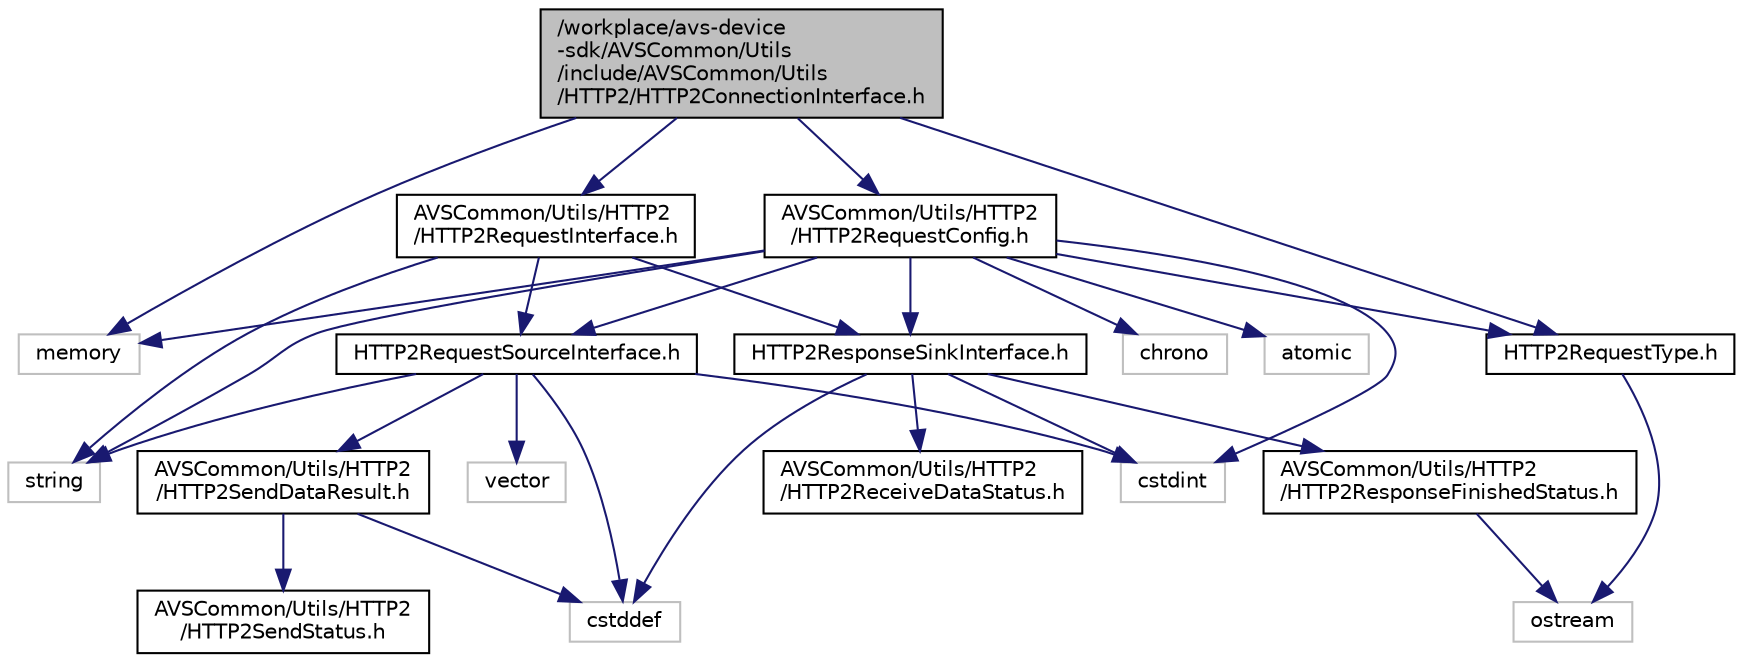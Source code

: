 digraph "/workplace/avs-device-sdk/AVSCommon/Utils/include/AVSCommon/Utils/HTTP2/HTTP2ConnectionInterface.h"
{
  edge [fontname="Helvetica",fontsize="10",labelfontname="Helvetica",labelfontsize="10"];
  node [fontname="Helvetica",fontsize="10",shape=record];
  Node1 [label="/workplace/avs-device\l-sdk/AVSCommon/Utils\l/include/AVSCommon/Utils\l/HTTP2/HTTP2ConnectionInterface.h",height=0.2,width=0.4,color="black", fillcolor="grey75", style="filled", fontcolor="black"];
  Node1 -> Node2 [color="midnightblue",fontsize="10",style="solid",fontname="Helvetica"];
  Node2 [label="memory",height=0.2,width=0.4,color="grey75", fillcolor="white", style="filled"];
  Node1 -> Node3 [color="midnightblue",fontsize="10",style="solid",fontname="Helvetica"];
  Node3 [label="AVSCommon/Utils/HTTP2\l/HTTP2RequestConfig.h",height=0.2,width=0.4,color="black", fillcolor="white", style="filled",URL="$_h_t_t_p2_request_config_8h.html"];
  Node3 -> Node4 [color="midnightblue",fontsize="10",style="solid",fontname="Helvetica"];
  Node4 [label="atomic",height=0.2,width=0.4,color="grey75", fillcolor="white", style="filled"];
  Node3 -> Node5 [color="midnightblue",fontsize="10",style="solid",fontname="Helvetica"];
  Node5 [label="chrono",height=0.2,width=0.4,color="grey75", fillcolor="white", style="filled"];
  Node3 -> Node6 [color="midnightblue",fontsize="10",style="solid",fontname="Helvetica"];
  Node6 [label="cstdint",height=0.2,width=0.4,color="grey75", fillcolor="white", style="filled"];
  Node3 -> Node2 [color="midnightblue",fontsize="10",style="solid",fontname="Helvetica"];
  Node3 -> Node7 [color="midnightblue",fontsize="10",style="solid",fontname="Helvetica"];
  Node7 [label="string",height=0.2,width=0.4,color="grey75", fillcolor="white", style="filled"];
  Node3 -> Node8 [color="midnightblue",fontsize="10",style="solid",fontname="Helvetica"];
  Node8 [label="HTTP2RequestType.h",height=0.2,width=0.4,color="black", fillcolor="white", style="filled",URL="$_h_t_t_p2_request_type_8h.html"];
  Node8 -> Node9 [color="midnightblue",fontsize="10",style="solid",fontname="Helvetica"];
  Node9 [label="ostream",height=0.2,width=0.4,color="grey75", fillcolor="white", style="filled"];
  Node3 -> Node10 [color="midnightblue",fontsize="10",style="solid",fontname="Helvetica"];
  Node10 [label="HTTP2RequestSourceInterface.h",height=0.2,width=0.4,color="black", fillcolor="white", style="filled",URL="$_h_t_t_p2_request_source_interface_8h.html"];
  Node10 -> Node11 [color="midnightblue",fontsize="10",style="solid",fontname="Helvetica"];
  Node11 [label="cstddef",height=0.2,width=0.4,color="grey75", fillcolor="white", style="filled"];
  Node10 -> Node6 [color="midnightblue",fontsize="10",style="solid",fontname="Helvetica"];
  Node10 -> Node7 [color="midnightblue",fontsize="10",style="solid",fontname="Helvetica"];
  Node10 -> Node12 [color="midnightblue",fontsize="10",style="solid",fontname="Helvetica"];
  Node12 [label="vector",height=0.2,width=0.4,color="grey75", fillcolor="white", style="filled"];
  Node10 -> Node13 [color="midnightblue",fontsize="10",style="solid",fontname="Helvetica"];
  Node13 [label="AVSCommon/Utils/HTTP2\l/HTTP2SendDataResult.h",height=0.2,width=0.4,color="black", fillcolor="white", style="filled",URL="$_h_t_t_p2_send_data_result_8h.html"];
  Node13 -> Node11 [color="midnightblue",fontsize="10",style="solid",fontname="Helvetica"];
  Node13 -> Node14 [color="midnightblue",fontsize="10",style="solid",fontname="Helvetica"];
  Node14 [label="AVSCommon/Utils/HTTP2\l/HTTP2SendStatus.h",height=0.2,width=0.4,color="black", fillcolor="white", style="filled",URL="$_h_t_t_p2_send_status_8h.html"];
  Node3 -> Node15 [color="midnightblue",fontsize="10",style="solid",fontname="Helvetica"];
  Node15 [label="HTTP2ResponseSinkInterface.h",height=0.2,width=0.4,color="black", fillcolor="white", style="filled",URL="$_h_t_t_p2_response_sink_interface_8h.html"];
  Node15 -> Node11 [color="midnightblue",fontsize="10",style="solid",fontname="Helvetica"];
  Node15 -> Node6 [color="midnightblue",fontsize="10",style="solid",fontname="Helvetica"];
  Node15 -> Node16 [color="midnightblue",fontsize="10",style="solid",fontname="Helvetica"];
  Node16 [label="AVSCommon/Utils/HTTP2\l/HTTP2ReceiveDataStatus.h",height=0.2,width=0.4,color="black", fillcolor="white", style="filled",URL="$_h_t_t_p2_receive_data_status_8h.html"];
  Node15 -> Node17 [color="midnightblue",fontsize="10",style="solid",fontname="Helvetica"];
  Node17 [label="AVSCommon/Utils/HTTP2\l/HTTP2ResponseFinishedStatus.h",height=0.2,width=0.4,color="black", fillcolor="white", style="filled",URL="$_h_t_t_p2_response_finished_status_8h.html"];
  Node17 -> Node9 [color="midnightblue",fontsize="10",style="solid",fontname="Helvetica"];
  Node1 -> Node18 [color="midnightblue",fontsize="10",style="solid",fontname="Helvetica"];
  Node18 [label="AVSCommon/Utils/HTTP2\l/HTTP2RequestInterface.h",height=0.2,width=0.4,color="black", fillcolor="white", style="filled",URL="$_h_t_t_p2_request_interface_8h.html"];
  Node18 -> Node7 [color="midnightblue",fontsize="10",style="solid",fontname="Helvetica"];
  Node18 -> Node10 [color="midnightblue",fontsize="10",style="solid",fontname="Helvetica"];
  Node18 -> Node15 [color="midnightblue",fontsize="10",style="solid",fontname="Helvetica"];
  Node1 -> Node8 [color="midnightblue",fontsize="10",style="solid",fontname="Helvetica"];
}
